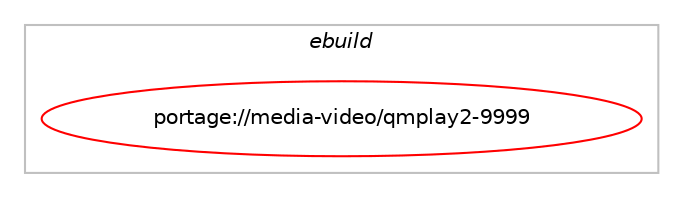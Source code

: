 digraph prolog {

# *************
# Graph options
# *************

newrank=true;
concentrate=true;
compound=true;
graph [rankdir=LR,fontname=Helvetica,fontsize=10,ranksep=1.5];#, ranksep=2.5, nodesep=0.2];
edge  [arrowhead=vee];
node  [fontname=Helvetica,fontsize=10];

# **********
# The ebuild
# **********

subgraph cluster_leftcol {
color=gray;
label=<<i>ebuild</i>>;
id [label="portage://media-video/qmplay2-9999", color=red, width=4, href="../media-video/qmplay2-9999.svg"];
}

# ****************
# The dependencies
# ****************

subgraph cluster_midcol {
color=gray;
label=<<i>dependencies</i>>;
subgraph cluster_compile {
fillcolor="#eeeeee";
style=filled;
label=<<i>compile</i>>;
# *** BEGIN UNKNOWN DEPENDENCY TYPE (TODO) ***
# id -> equal(use_conditional_group(negative,qt6,portage://media-video/qmplay2-9999,[package_dependency(portage://media-video/qmplay2-9999,install,no,dev-qt,qtcore,none,[,,],[slot(5)],[]),package_dependency(portage://media-video/qmplay2-9999,install,no,dev-qt,qtdbus,none,[,,],[slot(5)],[]),package_dependency(portage://media-video/qmplay2-9999,install,no,dev-qt,qtgui,none,[,,],[slot(5)],[use(enable(X),negative),use(optenable(vulkan),none)]),package_dependency(portage://media-video/qmplay2-9999,install,no,dev-qt,qtsvg,none,[,,],[slot(5)],[]),package_dependency(portage://media-video/qmplay2-9999,install,no,dev-qt,qtwidgets,none,[,,],[slot(5)],[]),package_dependency(portage://media-video/qmplay2-9999,install,no,dev-qt,qtx11extras,none,[,,],[slot(5)],[]),use_conditional_group(positive,extensions,portage://media-video/qmplay2-9999,[package_dependency(portage://media-video/qmplay2-9999,install,no,dev-qt,qtdeclarative,none,[,,],[slot(5)],[])]),use_conditional_group(positive,videofilters,portage://media-video/qmplay2-9999,[package_dependency(portage://media-video/qmplay2-9999,install,no,dev-qt,qtconcurrent,none,[,,],[slot(5)],[])])]))
# *** END UNKNOWN DEPENDENCY TYPE (TODO) ***

# *** BEGIN UNKNOWN DEPENDENCY TYPE (TODO) ***
# id -> equal(use_conditional_group(positive,alsa,portage://media-video/qmplay2-9999,[package_dependency(portage://media-video/qmplay2-9999,install,no,media-libs,alsa-lib,none,[,,],[],[])]))
# *** END UNKNOWN DEPENDENCY TYPE (TODO) ***

# *** BEGIN UNKNOWN DEPENDENCY TYPE (TODO) ***
# id -> equal(use_conditional_group(positive,cdio,portage://media-video/qmplay2-9999,[package_dependency(portage://media-video/qmplay2-9999,install,no,dev-libs,libcdio,none,[,,],[],[use(enable(cddb),none)])]))
# *** END UNKNOWN DEPENDENCY TYPE (TODO) ***

# *** BEGIN UNKNOWN DEPENDENCY TYPE (TODO) ***
# id -> equal(use_conditional_group(positive,gme,portage://media-video/qmplay2-9999,[package_dependency(portage://media-video/qmplay2-9999,install,no,media-libs,game-music-emu,none,[,,],[],[])]))
# *** END UNKNOWN DEPENDENCY TYPE (TODO) ***

# *** BEGIN UNKNOWN DEPENDENCY TYPE (TODO) ***
# id -> equal(use_conditional_group(positive,libass,portage://media-video/qmplay2-9999,[package_dependency(portage://media-video/qmplay2-9999,install,no,media-libs,libass,none,[,,],[],[])]))
# *** END UNKNOWN DEPENDENCY TYPE (TODO) ***

# *** BEGIN UNKNOWN DEPENDENCY TYPE (TODO) ***
# id -> equal(use_conditional_group(positive,opengl,portage://media-video/qmplay2-9999,[package_dependency(portage://media-video/qmplay2-9999,install,no,virtual,opengl,none,[,,],[],[])]))
# *** END UNKNOWN DEPENDENCY TYPE (TODO) ***

# *** BEGIN UNKNOWN DEPENDENCY TYPE (TODO) ***
# id -> equal(use_conditional_group(positive,pipewire,portage://media-video/qmplay2-9999,[package_dependency(portage://media-video/qmplay2-9999,install,no,media-video,pipewire,none,[,,],[],[])]))
# *** END UNKNOWN DEPENDENCY TYPE (TODO) ***

# *** BEGIN UNKNOWN DEPENDENCY TYPE (TODO) ***
# id -> equal(use_conditional_group(positive,portaudio,portage://media-video/qmplay2-9999,[package_dependency(portage://media-video/qmplay2-9999,install,no,media-libs,portaudio,none,[,,],[],[])]))
# *** END UNKNOWN DEPENDENCY TYPE (TODO) ***

# *** BEGIN UNKNOWN DEPENDENCY TYPE (TODO) ***
# id -> equal(use_conditional_group(positive,pulseaudio,portage://media-video/qmplay2-9999,[package_dependency(portage://media-video/qmplay2-9999,install,no,media-libs,libpulse,none,[,,],[],[])]))
# *** END UNKNOWN DEPENDENCY TYPE (TODO) ***

# *** BEGIN UNKNOWN DEPENDENCY TYPE (TODO) ***
# id -> equal(use_conditional_group(positive,qt6,portage://media-video/qmplay2-9999,[package_dependency(portage://media-video/qmplay2-9999,install,no,dev-qt,qtbase,none,[,,],[slot(6)],[use(enable(concurrent),none),use(enable(dbus),none),use(enable(gui),none),use(enable(network),none),use(optenable(opengl),none),use(enable(ssl),none),use(optenable(vulkan),none),use(enable(widgets),none)]),package_dependency(portage://media-video/qmplay2-9999,install,no,dev-qt,qt5compat,none,[,,],[slot(6)],[]),package_dependency(portage://media-video/qmplay2-9999,install,no,dev-qt,qtsvg,none,[,,],[slot(6)],[]),use_conditional_group(positive,extensions,portage://media-video/qmplay2-9999,[package_dependency(portage://media-video/qmplay2-9999,install,no,dev-qt,qtdeclarative,none,[,,],[slot(6)],[])])]))
# *** END UNKNOWN DEPENDENCY TYPE (TODO) ***

# *** BEGIN UNKNOWN DEPENDENCY TYPE (TODO) ***
# id -> equal(use_conditional_group(positive,shaders,portage://media-video/qmplay2-9999,[package_dependency(portage://media-video/qmplay2-9999,install,no,media-libs,shaderc,greaterequal,[2020.1,,,2020.1],[],[])]))
# *** END UNKNOWN DEPENDENCY TYPE (TODO) ***

# *** BEGIN UNKNOWN DEPENDENCY TYPE (TODO) ***
# id -> equal(use_conditional_group(positive,sid,portage://media-video/qmplay2-9999,[package_dependency(portage://media-video/qmplay2-9999,install,no,media-libs,libsidplayfp,none,[,,],[],[])]))
# *** END UNKNOWN DEPENDENCY TYPE (TODO) ***

# *** BEGIN UNKNOWN DEPENDENCY TYPE (TODO) ***
# id -> equal(use_conditional_group(positive,taglib,portage://media-video/qmplay2-9999,[package_dependency(portage://media-video/qmplay2-9999,install,no,media-libs,taglib,none,[,,],[],[])]))
# *** END UNKNOWN DEPENDENCY TYPE (TODO) ***

# *** BEGIN UNKNOWN DEPENDENCY TYPE (TODO) ***
# id -> equal(use_conditional_group(positive,vaapi,portage://media-video/qmplay2-9999,[package_dependency(portage://media-video/qmplay2-9999,install,no,media-libs,libva,none,[,,],[],[use(enable(X),none)])]))
# *** END UNKNOWN DEPENDENCY TYPE (TODO) ***

# *** BEGIN UNKNOWN DEPENDENCY TYPE (TODO) ***
# id -> equal(use_conditional_group(positive,vulkan,portage://media-video/qmplay2-9999,[package_dependency(portage://media-video/qmplay2-9999,install,no,media-libs,vulkan-loader,greaterequal,[1.2.133,,,1.2.133],[],[])]))
# *** END UNKNOWN DEPENDENCY TYPE (TODO) ***

# *** BEGIN UNKNOWN DEPENDENCY TYPE (TODO) ***
# id -> equal(use_conditional_group(positive,xv,portage://media-video/qmplay2-9999,[package_dependency(portage://media-video/qmplay2-9999,install,no,x11-libs,libXv,none,[,,],[],[])]))
# *** END UNKNOWN DEPENDENCY TYPE (TODO) ***

# *** BEGIN UNKNOWN DEPENDENCY TYPE (TODO) ***
# id -> equal(package_dependency(portage://media-video/qmplay2-9999,install,no,media-video,ffmpeg,none,[,,],any_same_slot,[use(optenable(vaapi),none)]))
# *** END UNKNOWN DEPENDENCY TYPE (TODO) ***

}
subgraph cluster_compileandrun {
fillcolor="#eeeeee";
style=filled;
label=<<i>compile and run</i>>;
}
subgraph cluster_run {
fillcolor="#eeeeee";
style=filled;
label=<<i>run</i>>;
# *** BEGIN UNKNOWN DEPENDENCY TYPE (TODO) ***
# id -> equal(use_conditional_group(negative,qt6,portage://media-video/qmplay2-9999,[package_dependency(portage://media-video/qmplay2-9999,run,no,dev-qt,qtcore,none,[,,],[slot(5)],[]),package_dependency(portage://media-video/qmplay2-9999,run,no,dev-qt,qtdbus,none,[,,],[slot(5)],[]),package_dependency(portage://media-video/qmplay2-9999,run,no,dev-qt,qtgui,none,[,,],[slot(5)],[use(enable(X),negative),use(optenable(vulkan),none)]),package_dependency(portage://media-video/qmplay2-9999,run,no,dev-qt,qtsvg,none,[,,],[slot(5)],[]),package_dependency(portage://media-video/qmplay2-9999,run,no,dev-qt,qtwidgets,none,[,,],[slot(5)],[]),package_dependency(portage://media-video/qmplay2-9999,run,no,dev-qt,qtx11extras,none,[,,],[slot(5)],[]),use_conditional_group(positive,extensions,portage://media-video/qmplay2-9999,[package_dependency(portage://media-video/qmplay2-9999,run,no,dev-qt,qtdeclarative,none,[,,],[slot(5)],[])]),use_conditional_group(positive,videofilters,portage://media-video/qmplay2-9999,[package_dependency(portage://media-video/qmplay2-9999,run,no,dev-qt,qtconcurrent,none,[,,],[slot(5)],[])])]))
# *** END UNKNOWN DEPENDENCY TYPE (TODO) ***

# *** BEGIN UNKNOWN DEPENDENCY TYPE (TODO) ***
# id -> equal(use_conditional_group(positive,alsa,portage://media-video/qmplay2-9999,[package_dependency(portage://media-video/qmplay2-9999,run,no,media-libs,alsa-lib,none,[,,],[],[])]))
# *** END UNKNOWN DEPENDENCY TYPE (TODO) ***

# *** BEGIN UNKNOWN DEPENDENCY TYPE (TODO) ***
# id -> equal(use_conditional_group(positive,cdio,portage://media-video/qmplay2-9999,[package_dependency(portage://media-video/qmplay2-9999,run,no,dev-libs,libcdio,none,[,,],[],[use(enable(cddb),none)])]))
# *** END UNKNOWN DEPENDENCY TYPE (TODO) ***

# *** BEGIN UNKNOWN DEPENDENCY TYPE (TODO) ***
# id -> equal(use_conditional_group(positive,gme,portage://media-video/qmplay2-9999,[package_dependency(portage://media-video/qmplay2-9999,run,no,media-libs,game-music-emu,none,[,,],[],[])]))
# *** END UNKNOWN DEPENDENCY TYPE (TODO) ***

# *** BEGIN UNKNOWN DEPENDENCY TYPE (TODO) ***
# id -> equal(use_conditional_group(positive,libass,portage://media-video/qmplay2-9999,[package_dependency(portage://media-video/qmplay2-9999,run,no,media-libs,libass,none,[,,],[],[])]))
# *** END UNKNOWN DEPENDENCY TYPE (TODO) ***

# *** BEGIN UNKNOWN DEPENDENCY TYPE (TODO) ***
# id -> equal(use_conditional_group(positive,opengl,portage://media-video/qmplay2-9999,[package_dependency(portage://media-video/qmplay2-9999,run,no,virtual,opengl,none,[,,],[],[])]))
# *** END UNKNOWN DEPENDENCY TYPE (TODO) ***

# *** BEGIN UNKNOWN DEPENDENCY TYPE (TODO) ***
# id -> equal(use_conditional_group(positive,pipewire,portage://media-video/qmplay2-9999,[package_dependency(portage://media-video/qmplay2-9999,run,no,media-video,pipewire,none,[,,],[],[])]))
# *** END UNKNOWN DEPENDENCY TYPE (TODO) ***

# *** BEGIN UNKNOWN DEPENDENCY TYPE (TODO) ***
# id -> equal(use_conditional_group(positive,portaudio,portage://media-video/qmplay2-9999,[package_dependency(portage://media-video/qmplay2-9999,run,no,media-libs,portaudio,none,[,,],[],[])]))
# *** END UNKNOWN DEPENDENCY TYPE (TODO) ***

# *** BEGIN UNKNOWN DEPENDENCY TYPE (TODO) ***
# id -> equal(use_conditional_group(positive,pulseaudio,portage://media-video/qmplay2-9999,[package_dependency(portage://media-video/qmplay2-9999,run,no,media-libs,libpulse,none,[,,],[],[])]))
# *** END UNKNOWN DEPENDENCY TYPE (TODO) ***

# *** BEGIN UNKNOWN DEPENDENCY TYPE (TODO) ***
# id -> equal(use_conditional_group(positive,qt6,portage://media-video/qmplay2-9999,[package_dependency(portage://media-video/qmplay2-9999,run,no,dev-qt,qtbase,none,[,,],[slot(6)],[use(enable(concurrent),none),use(enable(dbus),none),use(enable(gui),none),use(enable(network),none),use(optenable(opengl),none),use(enable(ssl),none),use(optenable(vulkan),none),use(enable(widgets),none)]),package_dependency(portage://media-video/qmplay2-9999,run,no,dev-qt,qt5compat,none,[,,],[slot(6)],[]),package_dependency(portage://media-video/qmplay2-9999,run,no,dev-qt,qtsvg,none,[,,],[slot(6)],[]),use_conditional_group(positive,extensions,portage://media-video/qmplay2-9999,[package_dependency(portage://media-video/qmplay2-9999,run,no,dev-qt,qtdeclarative,none,[,,],[slot(6)],[])])]))
# *** END UNKNOWN DEPENDENCY TYPE (TODO) ***

# *** BEGIN UNKNOWN DEPENDENCY TYPE (TODO) ***
# id -> equal(use_conditional_group(positive,shaders,portage://media-video/qmplay2-9999,[package_dependency(portage://media-video/qmplay2-9999,run,no,media-libs,shaderc,greaterequal,[2020.1,,,2020.1],[],[])]))
# *** END UNKNOWN DEPENDENCY TYPE (TODO) ***

# *** BEGIN UNKNOWN DEPENDENCY TYPE (TODO) ***
# id -> equal(use_conditional_group(positive,sid,portage://media-video/qmplay2-9999,[package_dependency(portage://media-video/qmplay2-9999,run,no,media-libs,libsidplayfp,none,[,,],[],[])]))
# *** END UNKNOWN DEPENDENCY TYPE (TODO) ***

# *** BEGIN UNKNOWN DEPENDENCY TYPE (TODO) ***
# id -> equal(use_conditional_group(positive,taglib,portage://media-video/qmplay2-9999,[package_dependency(portage://media-video/qmplay2-9999,run,no,media-libs,taglib,none,[,,],[],[])]))
# *** END UNKNOWN DEPENDENCY TYPE (TODO) ***

# *** BEGIN UNKNOWN DEPENDENCY TYPE (TODO) ***
# id -> equal(use_conditional_group(positive,vaapi,portage://media-video/qmplay2-9999,[package_dependency(portage://media-video/qmplay2-9999,run,no,media-libs,libva,none,[,,],[],[use(enable(X),none)])]))
# *** END UNKNOWN DEPENDENCY TYPE (TODO) ***

# *** BEGIN UNKNOWN DEPENDENCY TYPE (TODO) ***
# id -> equal(use_conditional_group(positive,vulkan,portage://media-video/qmplay2-9999,[package_dependency(portage://media-video/qmplay2-9999,run,no,media-libs,vulkan-loader,greaterequal,[1.2.133,,,1.2.133],[],[])]))
# *** END UNKNOWN DEPENDENCY TYPE (TODO) ***

# *** BEGIN UNKNOWN DEPENDENCY TYPE (TODO) ***
# id -> equal(use_conditional_group(positive,xv,portage://media-video/qmplay2-9999,[package_dependency(portage://media-video/qmplay2-9999,run,no,x11-libs,libXv,none,[,,],[],[])]))
# *** END UNKNOWN DEPENDENCY TYPE (TODO) ***

# *** BEGIN UNKNOWN DEPENDENCY TYPE (TODO) ***
# id -> equal(package_dependency(portage://media-video/qmplay2-9999,run,no,media-video,ffmpeg,none,[,,],any_same_slot,[use(optenable(vaapi),none)]))
# *** END UNKNOWN DEPENDENCY TYPE (TODO) ***

}
}

# **************
# The candidates
# **************

subgraph cluster_choices {
rank=same;
color=gray;
label=<<i>candidates</i>>;

}

}

